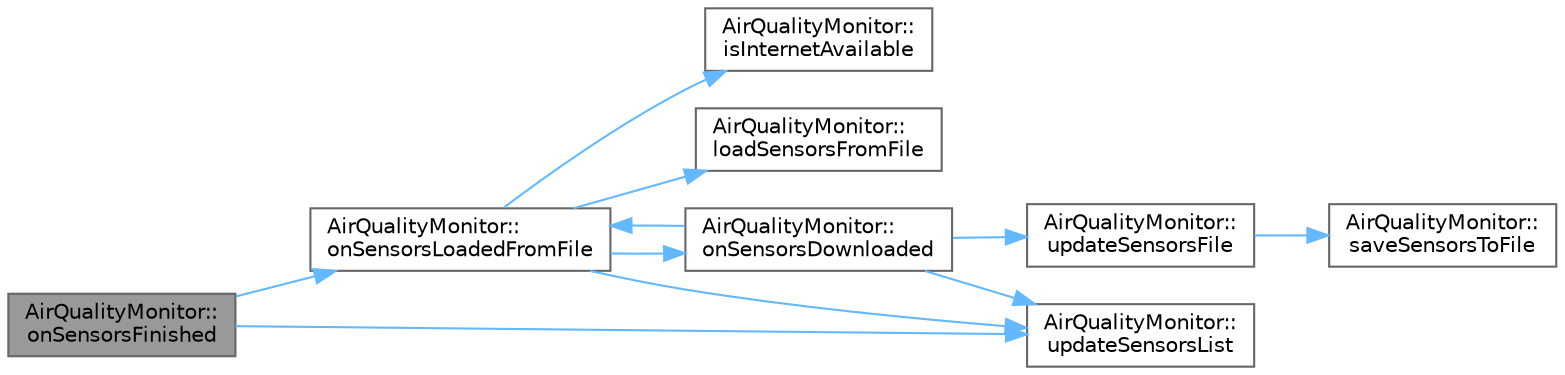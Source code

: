 digraph "AirQualityMonitor::onSensorsFinished"
{
 // LATEX_PDF_SIZE
  bgcolor="transparent";
  edge [fontname=Helvetica,fontsize=10,labelfontname=Helvetica,labelfontsize=10];
  node [fontname=Helvetica,fontsize=10,shape=box,height=0.2,width=0.4];
  rankdir="LR";
  Node1 [id="Node000001",label="AirQualityMonitor::\lonSensorsFinished",height=0.2,width=0.4,color="gray40", fillcolor="grey60", style="filled", fontcolor="black",tooltip="Obsługuje zakończenie pobierania danych sensorów."];
  Node1 -> Node2 [id="edge1_Node000001_Node000002",color="steelblue1",style="solid",tooltip=" "];
  Node2 [id="Node000002",label="AirQualityMonitor::\lonSensorsLoadedFromFile",height=0.2,width=0.4,color="grey40", fillcolor="white", style="filled",URL="$class_air_quality_monitor.html#a2021de10613f9147c9138d325eea0f31",tooltip="Ładuje dane sensorów z pliku lokalnego dla stacji."];
  Node2 -> Node3 [id="edge2_Node000002_Node000003",color="steelblue1",style="solid",tooltip=" "];
  Node3 [id="Node000003",label="AirQualityMonitor::\lisInternetAvailable",height=0.2,width=0.4,color="grey40", fillcolor="white", style="filled",URL="$class_air_quality_monitor.html#ae4866c5caafda9b0f2e2120d3bba6e9d",tooltip="Sprawdza czy połączenie z internetem jest dostępne."];
  Node2 -> Node4 [id="edge3_Node000002_Node000004",color="steelblue1",style="solid",tooltip=" "];
  Node4 [id="Node000004",label="AirQualityMonitor::\lloadSensorsFromFile",height=0.2,width=0.4,color="grey40", fillcolor="white", style="filled",URL="$class_air_quality_monitor.html#a2a090f294f025baefa1a94e3f64695cf",tooltip="Ładuje dane sensorów z lokalnego pliku JSON."];
  Node2 -> Node5 [id="edge4_Node000002_Node000005",color="steelblue1",style="solid",tooltip=" "];
  Node5 [id="Node000005",label="AirQualityMonitor::\lonSensorsDownloaded",height=0.2,width=0.4,color="grey40", fillcolor="white", style="filled",URL="$class_air_quality_monitor.html#a0f41dd3a7a6fc7f550b9d277d5d1b319",tooltip="Obsługuje zakończenie pobierania danych sensorów."];
  Node5 -> Node2 [id="edge5_Node000005_Node000002",color="steelblue1",style="solid",tooltip=" "];
  Node5 -> Node6 [id="edge6_Node000005_Node000006",color="steelblue1",style="solid",tooltip=" "];
  Node6 [id="Node000006",label="AirQualityMonitor::\lupdateSensorsFile",height=0.2,width=0.4,color="grey40", fillcolor="white", style="filled",URL="$class_air_quality_monitor.html#ac9c590507f4638b56fccc4ac77069d3d",tooltip="Aktualizuje lokalny plik sensorów nowymi danymi."];
  Node6 -> Node7 [id="edge7_Node000006_Node000007",color="steelblue1",style="solid",tooltip=" "];
  Node7 [id="Node000007",label="AirQualityMonitor::\lsaveSensorsToFile",height=0.2,width=0.4,color="grey40", fillcolor="white", style="filled",URL="$class_air_quality_monitor.html#a4482d6b0c3bd888ff64ca0b22f95f09f",tooltip="Zapisuje dane sensorów do lokalnego pliku JSON."];
  Node5 -> Node8 [id="edge8_Node000005_Node000008",color="steelblue1",style="solid",tooltip=" "];
  Node8 [id="Node000008",label="AirQualityMonitor::\lupdateSensorsList",height=0.2,width=0.4,color="grey40", fillcolor="white", style="filled",URL="$class_air_quality_monitor.html#aa921cac9624064d22d7bad1b683f924d",tooltip="Aktualizuje interfejs użytkownika danymi sensorów dla stacji."];
  Node2 -> Node8 [id="edge9_Node000002_Node000008",color="steelblue1",style="solid",tooltip=" "];
  Node1 -> Node8 [id="edge10_Node000001_Node000008",color="steelblue1",style="solid",tooltip=" "];
}
